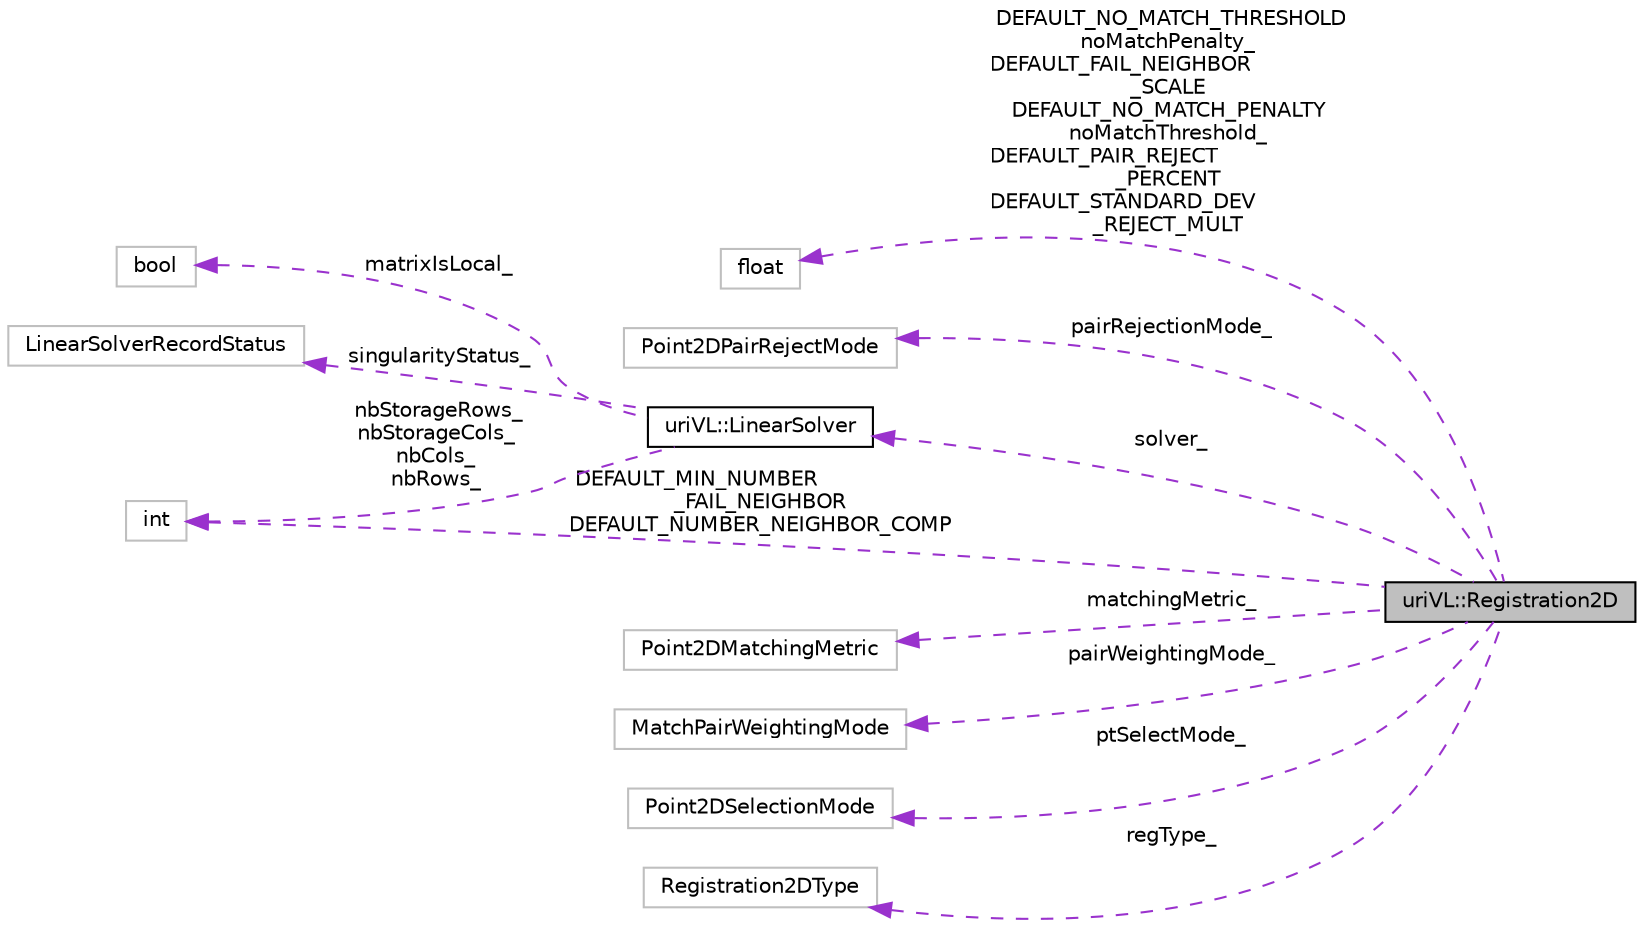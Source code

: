 digraph "uriVL::Registration2D"
{
  edge [fontname="Helvetica",fontsize="10",labelfontname="Helvetica",labelfontsize="10"];
  node [fontname="Helvetica",fontsize="10",shape=record];
  rankdir="LR";
  Node1 [label="uriVL::Registration2D",height=0.2,width=0.4,color="black", fillcolor="grey75", style="filled", fontcolor="black"];
  Node2 -> Node1 [dir="back",color="darkorchid3",fontsize="10",style="dashed",label=" DEFAULT_NO_MATCH_THRESHOLD\nnoMatchPenalty_\nDEFAULT_FAIL_NEIGHBOR\l_SCALE\nDEFAULT_NO_MATCH_PENALTY\nnoMatchThreshold_\nDEFAULT_PAIR_REJECT\l_PERCENT\nDEFAULT_STANDARD_DEV\l_REJECT_MULT" ,fontname="Helvetica"];
  Node2 [label="float",height=0.2,width=0.4,color="grey75", fillcolor="white", style="filled"];
  Node3 -> Node1 [dir="back",color="darkorchid3",fontsize="10",style="dashed",label=" pairRejectionMode_" ,fontname="Helvetica"];
  Node3 [label="Point2DPairRejectMode",height=0.2,width=0.4,color="grey75", fillcolor="white", style="filled"];
  Node4 -> Node1 [dir="back",color="darkorchid3",fontsize="10",style="dashed",label=" solver_" ,fontname="Helvetica"];
  Node4 [label="uriVL::LinearSolver",height=0.2,width=0.4,color="black", fillcolor="white", style="filled",URL="$classuriVL_1_1LinearSolver.html",tooltip="Parent class to all classes that implement an algorithm for solving a system of linear equations..."];
  Node5 -> Node4 [dir="back",color="darkorchid3",fontsize="10",style="dashed",label=" singularityStatus_" ,fontname="Helvetica"];
  Node5 [label="LinearSolverRecordStatus",height=0.2,width=0.4,color="grey75", fillcolor="white", style="filled"];
  Node6 -> Node4 [dir="back",color="darkorchid3",fontsize="10",style="dashed",label=" nbStorageRows_\nnbStorageCols_\nnbCols_\nnbRows_" ,fontname="Helvetica"];
  Node6 [label="int",height=0.2,width=0.4,color="grey75", fillcolor="white", style="filled"];
  Node7 -> Node4 [dir="back",color="darkorchid3",fontsize="10",style="dashed",label=" matrixIsLocal_" ,fontname="Helvetica"];
  Node7 [label="bool",height=0.2,width=0.4,color="grey75", fillcolor="white", style="filled"];
  Node6 -> Node1 [dir="back",color="darkorchid3",fontsize="10",style="dashed",label=" DEFAULT_MIN_NUMBER\l_FAIL_NEIGHBOR\nDEFAULT_NUMBER_NEIGHBOR_COMP" ,fontname="Helvetica"];
  Node8 -> Node1 [dir="back",color="darkorchid3",fontsize="10",style="dashed",label=" matchingMetric_" ,fontname="Helvetica"];
  Node8 [label="Point2DMatchingMetric",height=0.2,width=0.4,color="grey75", fillcolor="white", style="filled"];
  Node9 -> Node1 [dir="back",color="darkorchid3",fontsize="10",style="dashed",label=" pairWeightingMode_" ,fontname="Helvetica"];
  Node9 [label="MatchPairWeightingMode",height=0.2,width=0.4,color="grey75", fillcolor="white", style="filled"];
  Node10 -> Node1 [dir="back",color="darkorchid3",fontsize="10",style="dashed",label=" ptSelectMode_" ,fontname="Helvetica"];
  Node10 [label="Point2DSelectionMode",height=0.2,width=0.4,color="grey75", fillcolor="white", style="filled"];
  Node11 -> Node1 [dir="back",color="darkorchid3",fontsize="10",style="dashed",label=" regType_" ,fontname="Helvetica"];
  Node11 [label="Registration2DType",height=0.2,width=0.4,color="grey75", fillcolor="white", style="filled"];
}
